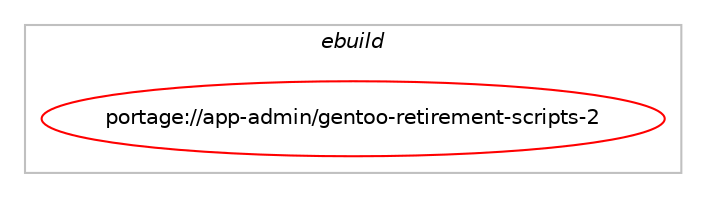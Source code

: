 digraph prolog {

# *************
# Graph options
# *************

newrank=true;
concentrate=true;
compound=true;
graph [rankdir=LR,fontname=Helvetica,fontsize=10,ranksep=1.5];#, ranksep=2.5, nodesep=0.2];
edge  [arrowhead=vee];
node  [fontname=Helvetica,fontsize=10];

# **********
# The ebuild
# **********

subgraph cluster_leftcol {
color=gray;
label=<<i>ebuild</i>>;
id [label="portage://app-admin/gentoo-retirement-scripts-2", color=red, width=4, href="../app-admin/gentoo-retirement-scripts-2.svg"];
}

# ****************
# The dependencies
# ****************

subgraph cluster_midcol {
color=gray;
label=<<i>dependencies</i>>;
subgraph cluster_compile {
fillcolor="#eeeeee";
style=filled;
label=<<i>compile</i>>;
}
subgraph cluster_compileandrun {
fillcolor="#eeeeee";
style=filled;
label=<<i>compile and run</i>>;
}
subgraph cluster_run {
fillcolor="#eeeeee";
style=filled;
label=<<i>run</i>>;
# *** BEGIN UNKNOWN DEPENDENCY TYPE (TODO) ***
# id -> equal(use_conditional_group(positive,python_single_target_python3_10,portage://app-admin/gentoo-retirement-scripts-2,[package_dependency(portage://app-admin/gentoo-retirement-scripts-2,run,no,dev-lang,python,none,[,,],[slot(3.10)],[])]))
# *** END UNKNOWN DEPENDENCY TYPE (TODO) ***

# *** BEGIN UNKNOWN DEPENDENCY TYPE (TODO) ***
# id -> equal(use_conditional_group(positive,python_single_target_python3_10,portage://app-admin/gentoo-retirement-scripts-2,[package_dependency(portage://app-admin/gentoo-retirement-scripts-2,run,no,dev-python,jinja,none,[,,],[],[use(enable(python_targets_python3_10),negative)]),package_dependency(portage://app-admin/gentoo-retirement-scripts-2,run,no,dev-python,lxml,none,[,,],[],[use(enable(python_targets_python3_10),negative)]),package_dependency(portage://app-admin/gentoo-retirement-scripts-2,run,no,dev-python,python-bugzilla,none,[,,],[],[use(enable(python_targets_python3_10),negative)])]))
# *** END UNKNOWN DEPENDENCY TYPE (TODO) ***

# *** BEGIN UNKNOWN DEPENDENCY TYPE (TODO) ***
# id -> equal(use_conditional_group(positive,python_single_target_python3_11,portage://app-admin/gentoo-retirement-scripts-2,[package_dependency(portage://app-admin/gentoo-retirement-scripts-2,run,no,dev-lang,python,none,[,,],[slot(3.11)],[])]))
# *** END UNKNOWN DEPENDENCY TYPE (TODO) ***

# *** BEGIN UNKNOWN DEPENDENCY TYPE (TODO) ***
# id -> equal(use_conditional_group(positive,python_single_target_python3_11,portage://app-admin/gentoo-retirement-scripts-2,[package_dependency(portage://app-admin/gentoo-retirement-scripts-2,run,no,dev-python,jinja,none,[,,],[],[use(enable(python_targets_python3_11),negative)]),package_dependency(portage://app-admin/gentoo-retirement-scripts-2,run,no,dev-python,lxml,none,[,,],[],[use(enable(python_targets_python3_11),negative)]),package_dependency(portage://app-admin/gentoo-retirement-scripts-2,run,no,dev-python,python-bugzilla,none,[,,],[],[use(enable(python_targets_python3_11),negative)])]))
# *** END UNKNOWN DEPENDENCY TYPE (TODO) ***

# *** BEGIN UNKNOWN DEPENDENCY TYPE (TODO) ***
# id -> equal(use_conditional_group(positive,python_single_target_python3_12,portage://app-admin/gentoo-retirement-scripts-2,[package_dependency(portage://app-admin/gentoo-retirement-scripts-2,run,no,dev-lang,python,none,[,,],[slot(3.12)],[])]))
# *** END UNKNOWN DEPENDENCY TYPE (TODO) ***

# *** BEGIN UNKNOWN DEPENDENCY TYPE (TODO) ***
# id -> equal(use_conditional_group(positive,python_single_target_python3_12,portage://app-admin/gentoo-retirement-scripts-2,[package_dependency(portage://app-admin/gentoo-retirement-scripts-2,run,no,dev-python,jinja,none,[,,],[],[use(enable(python_targets_python3_12),negative)]),package_dependency(portage://app-admin/gentoo-retirement-scripts-2,run,no,dev-python,lxml,none,[,,],[],[use(enable(python_targets_python3_12),negative)]),package_dependency(portage://app-admin/gentoo-retirement-scripts-2,run,no,dev-python,python-bugzilla,none,[,,],[],[use(enable(python_targets_python3_12),negative)])]))
# *** END UNKNOWN DEPENDENCY TYPE (TODO) ***

}
}

# **************
# The candidates
# **************

subgraph cluster_choices {
rank=same;
color=gray;
label=<<i>candidates</i>>;

}

}

